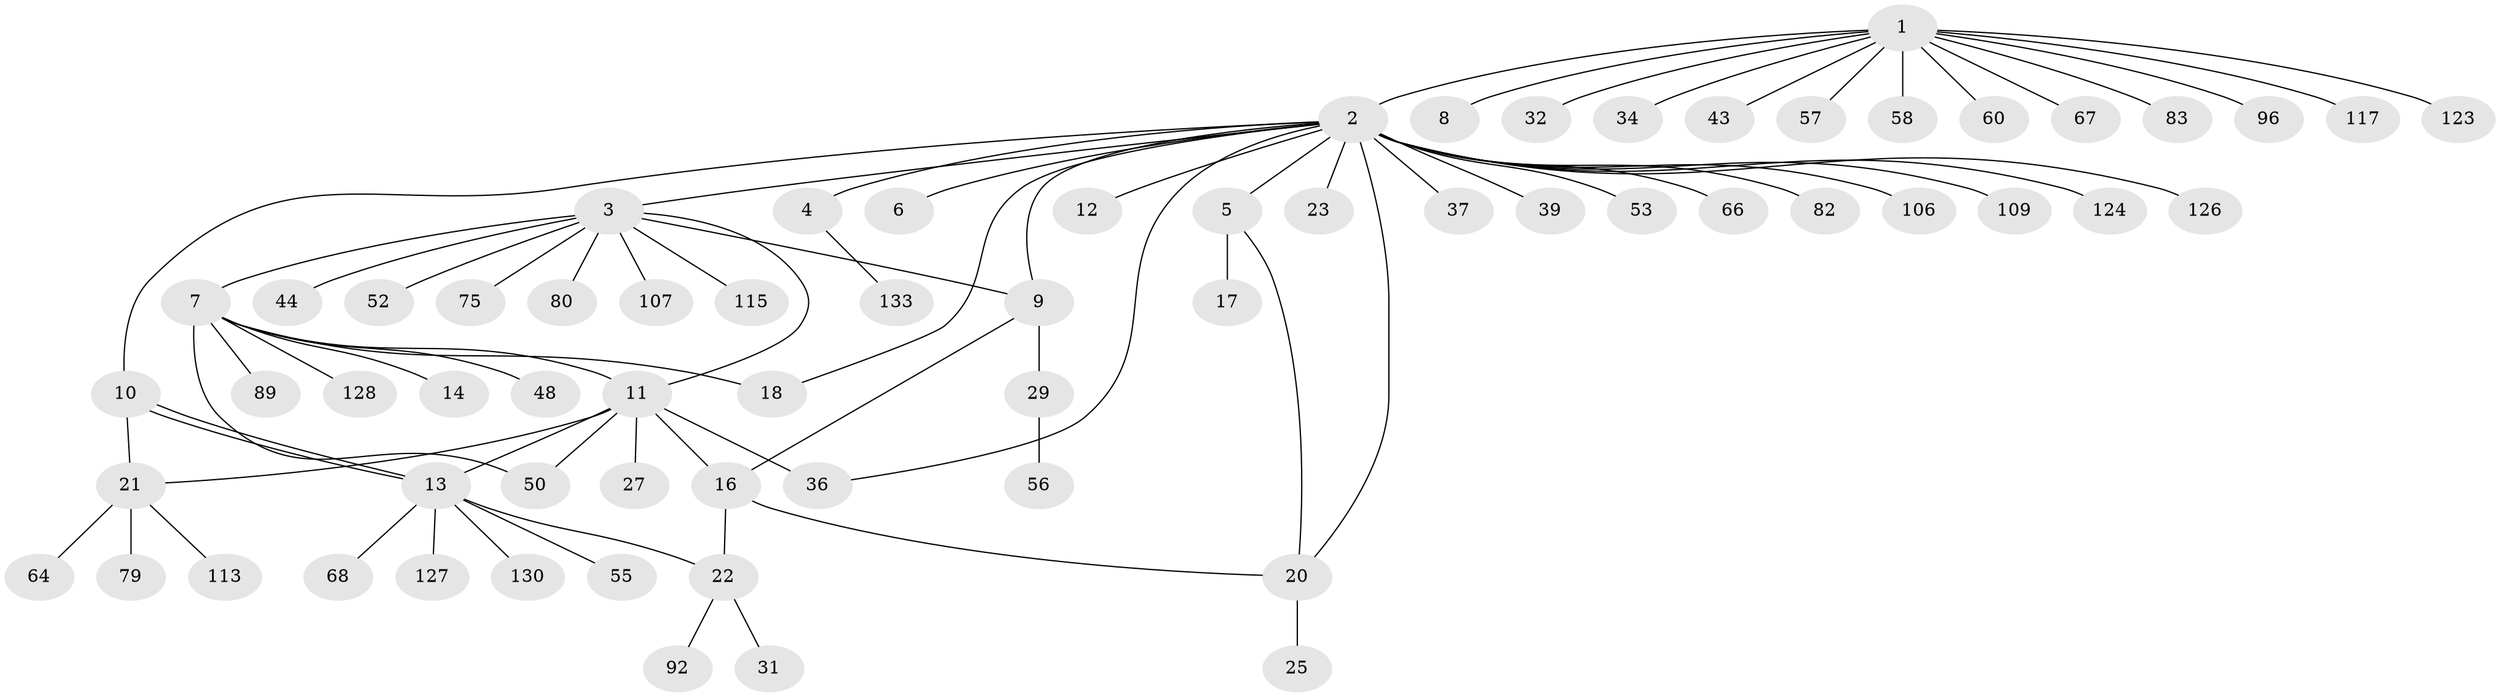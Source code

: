 // original degree distribution, {13: 0.007518796992481203, 21: 0.007518796992481203, 10: 0.007518796992481203, 2: 0.17293233082706766, 3: 0.06015037593984962, 1: 0.6390977443609023, 6: 0.03007518796992481, 7: 0.015037593984962405, 4: 0.03007518796992481, 20: 0.007518796992481203, 8: 0.015037593984962405, 5: 0.007518796992481203}
// Generated by graph-tools (version 1.1) at 2025/14/03/09/25 04:14:45]
// undirected, 66 vertices, 77 edges
graph export_dot {
graph [start="1"]
  node [color=gray90,style=filled];
  1;
  2;
  3;
  4;
  5;
  6;
  7 [super="+24"];
  8 [super="+15"];
  9 [super="+76+98+110"];
  10 [super="+62"];
  11 [super="+19+72+77+86+131+70+94+85+78+40+28+45+54"];
  12;
  13;
  14;
  16 [super="+26+47+74+90"];
  17;
  18 [super="+33+46"];
  20 [super="+88+118+103+51+61"];
  21 [super="+35"];
  22;
  23;
  25;
  27;
  29 [super="+122"];
  31 [super="+99+104+38"];
  32;
  34;
  36 [super="+101+49+41"];
  37 [super="+59"];
  39 [super="+69"];
  43;
  44;
  48;
  50 [super="+63"];
  52 [super="+121"];
  53 [super="+95"];
  55;
  56;
  57 [super="+91"];
  58 [super="+93"];
  60;
  64 [super="+116"];
  66;
  67 [super="+97"];
  68;
  75;
  79;
  80;
  82;
  83;
  89;
  92;
  96;
  106;
  107;
  109;
  113;
  115;
  117;
  123;
  124;
  126;
  127;
  128;
  130;
  133;
  1 -- 2;
  1 -- 8;
  1 -- 32;
  1 -- 34;
  1 -- 43;
  1 -- 57;
  1 -- 58;
  1 -- 60;
  1 -- 67;
  1 -- 83;
  1 -- 96;
  1 -- 117;
  1 -- 123;
  2 -- 3;
  2 -- 4;
  2 -- 5;
  2 -- 6;
  2 -- 9;
  2 -- 10;
  2 -- 12;
  2 -- 23;
  2 -- 36;
  2 -- 37;
  2 -- 39;
  2 -- 53;
  2 -- 66;
  2 -- 82;
  2 -- 106;
  2 -- 109;
  2 -- 124;
  2 -- 126;
  2 -- 18;
  2 -- 20;
  3 -- 7;
  3 -- 9;
  3 -- 11;
  3 -- 44;
  3 -- 52;
  3 -- 75;
  3 -- 80;
  3 -- 107;
  3 -- 115;
  4 -- 133;
  5 -- 17;
  5 -- 20;
  7 -- 14;
  7 -- 18;
  7 -- 89;
  7 -- 128;
  7 -- 48;
  7 -- 11;
  7 -- 50;
  9 -- 29;
  9 -- 16;
  10 -- 13;
  10 -- 13;
  10 -- 21;
  11 -- 16;
  11 -- 21;
  11 -- 27;
  11 -- 50;
  11 -- 36 [weight=2];
  11 -- 13;
  13 -- 22;
  13 -- 55;
  13 -- 68;
  13 -- 127;
  13 -- 130;
  16 -- 20;
  16 -- 22;
  20 -- 25;
  21 -- 64;
  21 -- 79;
  21 -- 113;
  22 -- 31;
  22 -- 92;
  29 -- 56;
}
